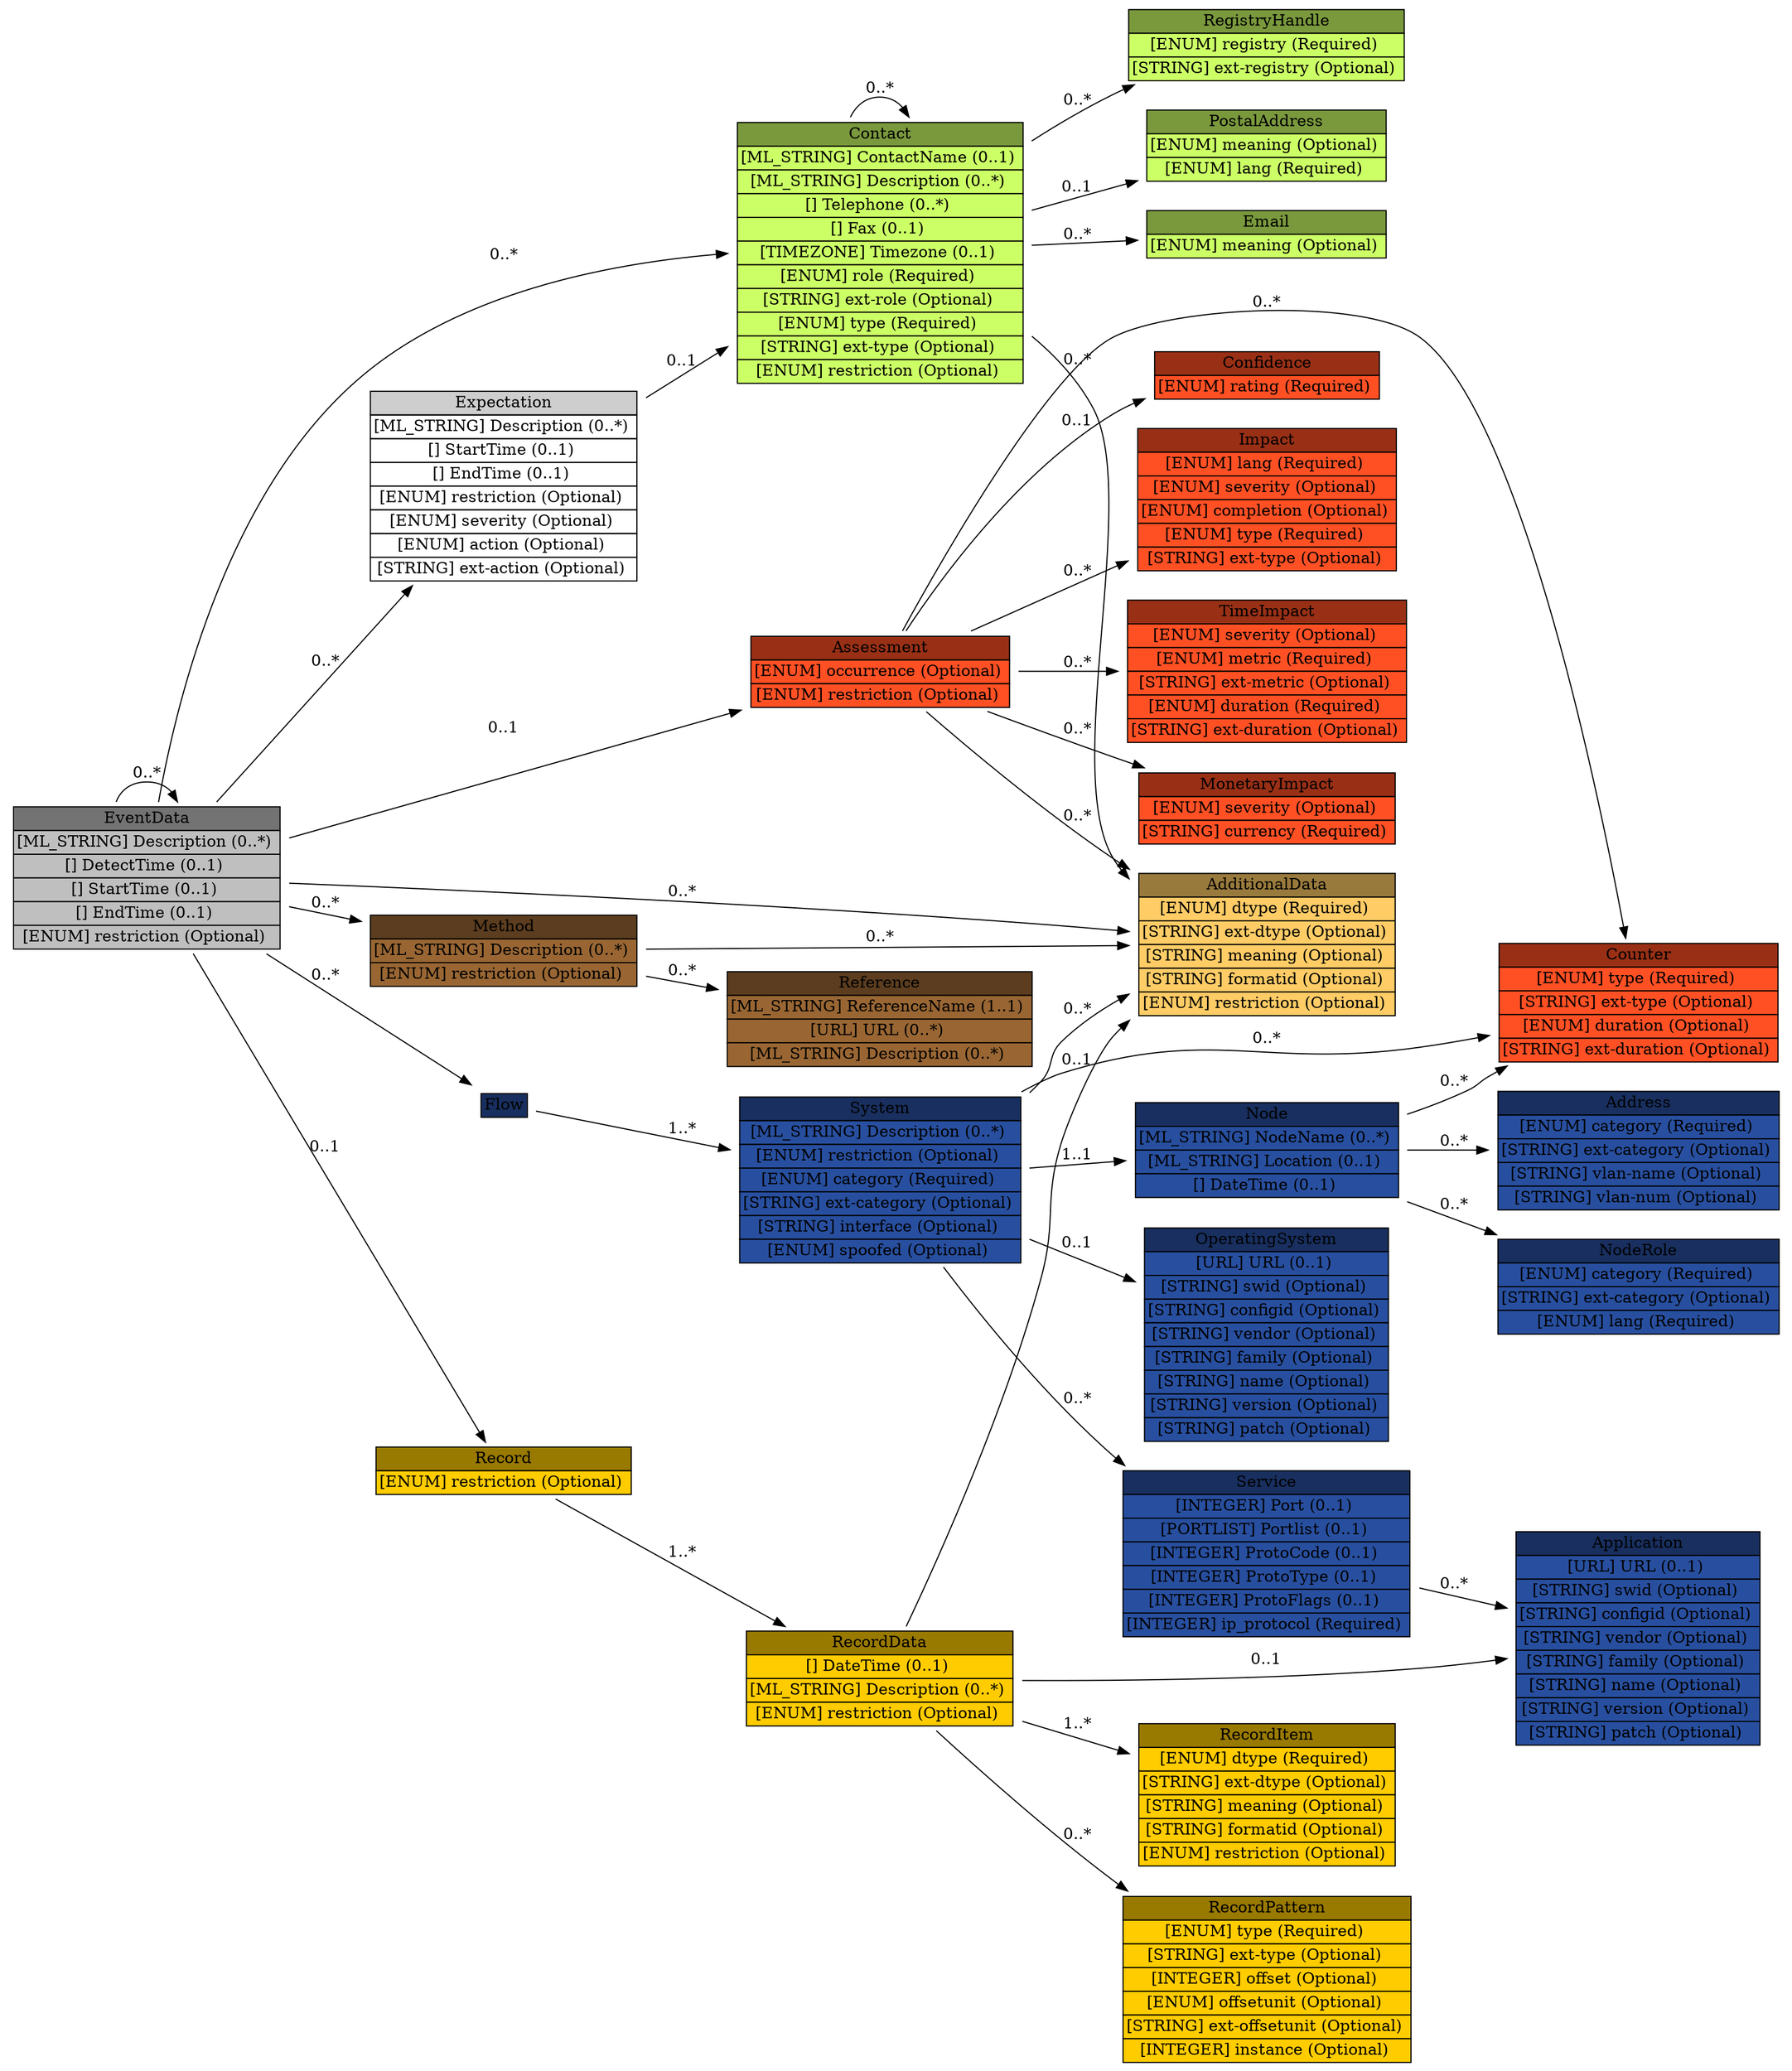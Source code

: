 digraph EventData {
	graph [rankdir=LR];
	node [label="\N"];
	graph [bb="0,0,1542,1762"];
	EventData [label=<<table BORDER="0" CELLBORDER="1" CELLSPACING="0"> <tr > <td BGCOLOR="#737373" HREF="#" TITLE="The EventData class describes a particular event of the incident for a given set of hosts or networks. This description includes the systems from which the activity originated and those targeted, an assessment of the techniques used by the intruder, the impact of the activity on the organization, and any forensic evidence discovered. ">EventData</td> </tr>" %<tr><td BGCOLOR="#bfbfbf" HREF="#" TITLE="A free-form textual description of the event.">[ML_STRING] Description (0..*) </td></tr>%<tr><td BGCOLOR="#bfbfbf" HREF="#" TITLE="The time the event was detected.">[] DetectTime (0..1) </td></tr>%<tr><td BGCOLOR="#bfbfbf" HREF="#" TITLE="The time the event started.">[] StartTime (0..1) </td></tr>%<tr><td BGCOLOR="#bfbfbf" HREF="#" TITLE="The time the event ended.">[] EndTime (0..1) </td></tr>%<tr><td BGCOLOR="#bfbfbf" HREF="#" TITLE="This attribute is defined in Section 3.2.">[ENUM] restriction (Optional) </td></tr>%</table>>, shape=plaintext, pos="122,1014", width="3.3611", height="1.7917"];
	Contact [label=<<table BORDER="0" CELLBORDER="1" CELLSPACING="0"> <tr > <td BGCOLOR="#7a993d" HREF="#" TITLE="The Contact class describes contact information for organizations and personnel involved in the incident. This class allows for the naming of the involved party, specifying contact information for them, and identifying their role in the incident. ">Contact</td> </tr>" %<tr><td BGCOLOR="#CCFF66" HREF="#" TITLE="The name of the contact.  The contact may either be an organization or a person.  The type attribute disambiguates the semantics.">[ML_STRING] ContactName (0..1) </td></tr>%<tr><td BGCOLOR="#CCFF66" HREF="#" TITLE="A free-form description of this contact.  In the case of a person, this is often the organizational title of the individual.">[ML_STRING] Description (0..*) </td></tr>%<tr><td BGCOLOR="#CCFF66" HREF="#" TITLE="The telephone number of the contact.">[] Telephone (0..*) </td></tr>%<tr><td BGCOLOR="#CCFF66" HREF="#" TITLE="The facsimile telephone number of the contact.">[] Fax (0..1) </td></tr>%<tr><td BGCOLOR="#CCFF66" HREF="#" TITLE="The timezone in which the contact resides formatted according to Section 2.9.">[TIMEZONE] Timezone (0..1) </td></tr>%<tr><td BGCOLOR="#CCFF66" HREF="#" TITLE="Indicates the role the contact fulfills.  This attribute is defined as an enumerated list:">[ENUM] role (Required) </td></tr>%<tr><td BGCOLOR="#CCFF66" HREF="#" TITLE="A means by which to extend the role attribute. See Section 5.1.">[STRING] ext-role (Optional) </td></tr>%<tr><td BGCOLOR="#CCFF66" HREF="#" TITLE="Indicates the type of contact being described. This attribute is defined as an enumerated list:">[ENUM] type (Required) </td></tr>%<tr><td BGCOLOR="#CCFF66" HREF="#" TITLE="A means by which to extend the type attribute. See Section 5.1.">[STRING] ext-type (Optional) </td></tr>%<tr><td BGCOLOR="#CCFF66" HREF="#" TITLE="This attribute is defined in Section 3.2.">[ENUM] restriction (Optional) </td></tr>%</table>>, shape=plaintext, pos="754,1553", width="3.6111", height="3.1806"];
	RegistryHandle [label=<<table BORDER="0" CELLBORDER="1" CELLSPACING="0"> <tr > <td BGCOLOR="#7a993d" HREF="#" TITLE="The RegistryHandle class represents a handle into an Internet registry or community-specific database. The handle is specified in the element content and the type attribute specifies the database. ">RegistryHandle</td> </tr>" %<tr><td BGCOLOR="#CCFF66" HREF="#" TITLE="The database to which the handle belongs.  The default value is &#39;local&#39;.  The possible values are:">[ENUM] registry (Required) </td></tr>%<tr><td BGCOLOR="#CCFF66" HREF="#" TITLE="A means by which to extend the registry attribute.  See Section 5.1.">[STRING] ext-registry (Optional) </td></tr>%</table>>, shape=plaintext, pos="1089,1728", width="3.5", height="0.95833"];
	PostalAddress [label=<<table BORDER="0" CELLBORDER="1" CELLSPACING="0"> <tr > <td BGCOLOR="#7a993d" HREF="#" TITLE="The PostalAddress class specifies a postal address formatted according to the POSTAL data type (Section 2.11). ">PostalAddress</td> </tr>" %<tr><td BGCOLOR="#CCFF66" HREF="#" TITLE="A free-form description of the element content.">[ENUM] meaning (Optional) </td></tr>%<tr><td BGCOLOR="#CCFF66" HREF="#" TITLE="A valid language code per RFC 4646 [7] constrained by the definition of &quot;xs:language&quot;.  The interpretation of this code is described in Section 6.">[ENUM] lang (Required) </td></tr>%</table>>, shape=plaintext, pos="1089,1642", width="3.0278", height="0.95833"];
	Email [label=<<table BORDER="0" CELLBORDER="1" CELLSPACING="0"> <tr > <td BGCOLOR="#7a993d" HREF="#" TITLE="The Email class specifies an email address formatted according to EMAIL data type (Section 2.14). ">Email</td> </tr>" %<tr><td BGCOLOR="#CCFF66" HREF="#" TITLE="A free-form description of the element content (e.g., hours of coverage for a given number).">[ENUM] meaning (Optional) </td></tr>%</table>>, shape=plaintext, pos="1089,1566", width="3.0278", height="0.68056"];
	AdditionalData [label=<<table BORDER="0" CELLBORDER="1" CELLSPACING="0"> <tr > <td BGCOLOR="#997a3d" HREF="#" TITLE="The AdditionalData class serves as an extension mechanism for information not otherwise represented in the data model. For relatively simple information, atomic data types (e.g., integers, strings) are provided with a mechanism to annotate their meaning. The class can also be used to extend the data model (and the associated Schema) to support proprietary extensions by encapsulating entire XML documents conforming to another Schema (e.g., IDMEF). A detailed discussion for extending the data model and the schema can be found in Section 5. ">AdditionalData</td> </tr>" %<tr><td BGCOLOR="#FFCC66" HREF="#" TITLE="The data type of the element content.  The permitted values for this attribute are shown below.  The default value is &quot;string&quot;.">[ENUM] dtype (Required) </td></tr>%<tr><td BGCOLOR="#FFCC66" HREF="#" TITLE="A means by which to extend the dtype attribute.  See Section 5.1.">[STRING] ext-dtype (Optional) </td></tr>%<tr><td BGCOLOR="#FFCC66" HREF="#" TITLE="A free-form description of the element content.">[STRING] meaning (Optional) </td></tr>%<tr><td BGCOLOR="#FFCC66" HREF="#" TITLE="An identifier referencing the format and semantics of the element content.">[STRING] formatid (Optional) </td></tr>%<tr><td BGCOLOR="#FFCC66" HREF="#" TITLE="This attribute has been defined in Section 3.2.">[ENUM] restriction (Optional) </td></tr>%</table>>, shape=plaintext, pos="1089,960", width="3.2778", height="1.7917"];
	Assessment [label=<<table BORDER="0" CELLBORDER="1" CELLSPACING="0"> <tr > <td BGCOLOR="#993016" HREF="#" TITLE="The Assessment class describes the technical and non-technical repercussions of the incident on the CSIRT&#39;s constituency. ">Assessment</td> </tr>" %<tr><td BGCOLOR="#FF5024" HREF="#" TITLE="Specifies whether the assessment is describing actual or potential outcomes.  The default is &quot;actual&quot; and is assumed if not specified.">[ENUM] occurrence (Optional) </td></tr>%<tr><td BGCOLOR="#FF5024" HREF="#" TITLE="This attribute is defined in Section 3.2.">[ENUM] restriction (Optional) </td></tr>%</table>>, shape=plaintext, pos="754,1192", width="3.25", height="0.95833"];
	Impact [label=<<table BORDER="0" CELLBORDER="1" CELLSPACING="0"> <tr > <td BGCOLOR="#993016" HREF="#" TITLE="The Impact class allows for categorizing and describing the technical impact of the incident on the network of an organization. ">Impact</td> </tr>" %<tr><td BGCOLOR="#FF5024" HREF="#" TITLE="A valid language code per RFC 4646 [7] constrained by the definition of &quot;xs:language&quot;.  The interpretation of this code is described in Section 6.">[ENUM] lang (Required) </td></tr>%<tr><td BGCOLOR="#FF5024" HREF="#" TITLE="An estimate of the relative severity of the activity.  The permitted values are shown below.  There is no default value.">[ENUM] severity (Optional) </td></tr>%<tr><td BGCOLOR="#FF5024" HREF="#" TITLE="An indication whether the described activity was successful.  The permitted values are shown below.  There is no default value.">[ENUM] completion (Optional) </td></tr>%<tr><td BGCOLOR="#FF5024" HREF="#" TITLE="Classifies the malicious activity into incident categories.  The permitted values are shown below.  The default value is &quot;other&quot;.">[ENUM] type (Required) </td></tr>%<tr><td BGCOLOR="#FF5024" HREF="#" TITLE="A means by which to extend the type attribute. See Section 5.1.">[STRING] ext-type (Optional) </td></tr>%</table>>, shape=plaintext, pos="1089,1338", width="3.25", height="1.7917"];
	TimeImpact [label=<<table BORDER="0" CELLBORDER="1" CELLSPACING="0"> <tr > <td BGCOLOR="#993016" HREF="#" TITLE="The TimeImpact class describes the impact of the incident on an organization as a function of time. It provides a way to convey down time and recovery time. ">TimeImpact</td> </tr>" %<tr><td BGCOLOR="#FF5024" HREF="#" TITLE="An estimate of the relative severity of the activity.  The permitted values are shown below.  There is no default value.">[ENUM] severity (Optional) </td></tr>%<tr><td BGCOLOR="#FF5024" HREF="#" TITLE="Defines the metric in which the time is expressed.  The permitted values are shown below.  There is no default value.">[ENUM] metric (Required) </td></tr>%<tr><td BGCOLOR="#FF5024" HREF="#" TITLE="A means by which to extend the metric attribute.  See Section 5.1.">[STRING] ext-metric (Optional) </td></tr>%<tr><td BGCOLOR="#FF5024" HREF="#" TITLE="Defines a unit of time, that when combined with the metric attribute, fully describes a metric of impact that will be conveyed in the element content.  The permitted values are shown below.  The default value is &quot;hour&quot;.">[ENUM] duration (Required) </td></tr>%<tr><td BGCOLOR="#FF5024" HREF="#" TITLE="A means by which to extend the duration attribute.  See Section 5.1.">[STRING] ext-duration (Optional) </td></tr>%</table>>, shape=plaintext, pos="1089,1192", width="3.5556", height="1.7917"];
	MonetaryImpact [label=<<table BORDER="0" CELLBORDER="1" CELLSPACING="0"> <tr > <td BGCOLOR="#993016" HREF="#" TITLE="The MonetaryImpact class describes the financial impact of the activity on an organization. For example, this impact may consider losses due to the cost of the investigation or recovery, diminished ">MonetaryImpact</td> </tr>" %<tr><td BGCOLOR="#FF5024" HREF="#" TITLE="An estimate of the relative severity of the activity.  The permitted values are shown below.  There is no default value.">[ENUM] severity (Optional) </td></tr>%<tr><td BGCOLOR="#FF5024" HREF="#" TITLE="Defines the currency in which the monetary impact is expressed.  The permitted values are defined in ISO 4217:2001, Codes for the representation of currencies and funds [14].  There is no default value.">[STRING] currency (Required) </td></tr>%</table>>, shape=plaintext, pos="1089,1076", width="3.2222", height="0.95833"];
	Counter [label=<<table BORDER="0" CELLBORDER="1" CELLSPACING="0"> <tr > <td BGCOLOR="#993016" HREF="#" TITLE="The Counter class summarize multiple occurrences of some event, or conveys counts or rates on various features (e.g., packets, sessions, events). ">Counter</td> </tr>" %<tr><td BGCOLOR="#FF5024" HREF="#" TITLE="Specifies the units of the element content.">[ENUM] type (Required) </td></tr>%<tr><td BGCOLOR="#FF5024" HREF="#" TITLE="A means by which to extend the type attribute. See Section 5.1.">[STRING] ext-type (Optional) </td></tr>%<tr><td BGCOLOR="#FF5024" HREF="#" TITLE="If present, the Counter class represents a rate rather than a count over the entire event.  In that case, this attribute specifies the denominator of the rate (where the type attribute specified the nominator).  The possible values of this attribute are defined in Section 3.10.2">[ENUM] duration (Optional) </td></tr>%<tr><td BGCOLOR="#FF5024" HREF="#" TITLE="A means by which to extend the duration attribute.  See Section 5.1.">[STRING] ext-duration (Optional) </td></tr>%</table>>, shape=plaintext, pos="1413,907", width="3.5556", height="1.5139"];
	Confidence [label=<<table BORDER="0" CELLBORDER="1" CELLSPACING="0"> <tr > <td BGCOLOR="#993016" HREF="#" TITLE="The Confidence class represents a best estimate of the validity and accuracy of the described impact (see Section 3.10) of the incident activity. This estimate can be expressed as a category or a numeric calculation. ">Confidence</td> </tr>" %<tr><td BGCOLOR="#FF5024" HREF="#" TITLE="A rating of the analytical validity of the specified Assessment.  The permitted values are shown below. There is no default value.">[ENUM] rating (Required) </td></tr>%</table>>, shape=plaintext, pos="1089,1444", width="2.8056", height="0.68056"];
	Method [label=<<table BORDER="0" CELLBORDER="1" CELLSPACING="0"> <tr > <td BGCOLOR="#5c3d1f" HREF="#" TITLE="The Method class describes the methodology used by the intruder to perpetrate the events of the incident. This class consists of a list of references describing the attack method and a free form description of the technique. ">Method</td> </tr>" %<tr><td BGCOLOR="#996633" HREF="#" TITLE="A free-form text description of the methodology used by the intruder.">[ML_STRING] Description (0..*) </td></tr>%<tr><td BGCOLOR="#996633" HREF="#" TITLE="This attribute is defined in Section 3.2.">[ENUM] restriction (Optional) </td></tr>%</table>>, shape=plaintext, pos="430,952", width="3.3611", height="0.95833"];
	Reference [label=<<table BORDER="0" CELLBORDER="1" CELLSPACING="0"> <tr > <td BGCOLOR="#5c3d1f" HREF="#" TITLE="The Reference class is a reference to a vulnerability, IDS alert, malware sample, advisory, or attack technique. A reference consists of a name, a URL to this reference, and an optional description. ">Reference</td> </tr>" %<tr><td BGCOLOR="#996633" HREF="#" TITLE="Name of the reference.">[ML_STRING] ReferenceName (1..1) </td></tr>%<tr><td BGCOLOR="#996633" HREF="#" TITLE="A URL associated with the reference.">[URL] URL (0..*) </td></tr>%<tr><td BGCOLOR="#996633" HREF="#" TITLE="A free-form text description of this reference.">[ML_STRING] Description (0..*) </td></tr>%</table>>, shape=plaintext, pos="754,889", width="3.8056", height="1.2361"];
	Flow [label=<<table BORDER="0" CELLBORDER="1" CELLSPACING="0"> <tr > <td BGCOLOR="#182f5f" HREF="#" TITLE="The Flow class groups related the source and target hosts. ">Flow</td> </tr>" %</table>>, shape=plaintext, pos="430,818", width="0.77778", height="0.5"];
	System [label=<<table BORDER="0" CELLBORDER="1" CELLSPACING="0"> <tr > <td BGCOLOR="#182f5f" HREF="#" TITLE="The System class describes a system or network involved in an event. The systems or networks represented by this class are categorized according to the role they played in the incident through the category attribute. The value of this category attribute dictates the semantics of the aggregated classes in the System class. If the category attribute has a value of &quot;source&quot;, then the aggregated classes denote the machine and service from which the activity is originating. With a category attribute value of &quot;target&quot; or &quot;intermediary&quot;, then the machine or service is the one targeted in the activity. A value of &quot;sensor&quot; dictates that this System was part of an instrumentation to monitor the network. ">System</td> </tr>" %<tr><td BGCOLOR="#284f9f" HREF="#" TITLE="A free-form text description of the System.">[ML_STRING] Description (0..*) </td></tr>%<tr><td BGCOLOR="#284f9f" HREF="#" TITLE="This attribute is defined in Section 3.2.">[ENUM] restriction (Optional) </td></tr>%<tr><td BGCOLOR="#284f9f" HREF="#" TITLE="Classifies the role the host or network played in the incident.  The possible values are:">[ENUM] category (Required) </td></tr>%<tr><td BGCOLOR="#284f9f" HREF="#" TITLE="A means by which to extend the category attribute.  See Section 5.1.">[STRING] ext-category (Optional) </td></tr>%<tr><td BGCOLOR="#284f9f" HREF="#" TITLE="Specifies the interface on which the event(s) on this System originated.  If the Node class specifies a network rather than a host, this attribute has no meaning.">[STRING] interface (Optional) </td></tr>%<tr><td BGCOLOR="#284f9f" HREF="#" TITLE="An indication of confidence in whether this System was the true target or attacking host.  The permitted values for this attribute are shown below.  The default value is &quot;unknown&quot;.">[ENUM] spoofed (Optional) </td></tr>%</table>>, shape=plaintext, pos="754,753", width="3.5833", height="2.0694"];
	"Node" [label=<<table BORDER="0" CELLBORDER="1" CELLSPACING="0"> <tr > <td BGCOLOR="#182f5f" HREF="#" TITLE="The Node class names a system (e.g., PC, router) or network. ">Node</td> </tr>" %<tr><td BGCOLOR="#284f9f" HREF="#" TITLE="The name of the Node (e.g., fully qualified domain name).  This information MUST be provided if no Address information is given.">[ML_STRING] NodeName (0..*) </td></tr>%<tr><td BGCOLOR="#284f9f" HREF="#" TITLE="A free-from description of the physical location of the equipment.">[ML_STRING] Location (0..1) </td></tr>%<tr><td BGCOLOR="#284f9f" HREF="#" TITLE="A timestamp of when the resolution between the name and address was performed.  This information SHOULD be provided if both an Address and NodeName are specified.">[] DateTime (0..1) </td></tr>%</table>>, shape=plaintext, pos="1089,781", width="3.3333", height="1.2361"];
	Address [label=<<table BORDER="0" CELLBORDER="1" CELLSPACING="0"> <tr > <td BGCOLOR="#182f5f" HREF="#" TITLE="The Address class represents a hardware (layer-2), network (layer-3), or application (layer-7) address. ">Address</td> </tr>" %<tr><td BGCOLOR="#284f9f" HREF="#" TITLE="The type of address represented.  The permitted values for this attribute are shown below.  The default value is &quot;ipv4-addr&quot;.">[ENUM] category (Required) </td></tr>%<tr><td BGCOLOR="#284f9f" HREF="#" TITLE="A means by which to extend the category attribute.  See Section 5.1.">[STRING] ext-category (Optional) </td></tr>%<tr><td BGCOLOR="#284f9f" HREF="#" TITLE="The name of the Virtual LAN to which the address belongs.">[STRING] vlan-name (Optional) </td></tr>%<tr><td BGCOLOR="#284f9f" HREF="#" TITLE="The number of the Virtual LAN to which the address belongs.">[STRING] vlan-num (Optional) </td></tr>%</table>>, shape=plaintext, pos="1413,781", width="3.5833", height="1.5139"];
	NodeRole [label=<<table BORDER="0" CELLBORDER="1" CELLSPACING="0"> <tr > <td BGCOLOR="#182f5f" HREF="#" TITLE="The NodeRole class describes the intended function performed by a particular host. ">NodeRole</td> </tr>" %<tr><td BGCOLOR="#284f9f" HREF="#" TITLE="Functionality provided by a node.">[ENUM] category (Required) </td></tr>%<tr><td BGCOLOR="#284f9f" HREF="#" TITLE="A means by which to extend the category attribute.  See Section 5.1.">[STRING] ext-category (Optional) </td></tr>%<tr><td BGCOLOR="#284f9f" HREF="#" TITLE="A valid language code per RFC 4646 [7] constrained by the definition of &quot;xs:language&quot;.  The interpretation of this code is described in Section 6.">[ENUM] lang (Required) </td></tr>%</table>>, shape=plaintext, pos="1413,665", width="3.5833", height="1.2361"];
	Service [label=<<table BORDER="0" CELLBORDER="1" CELLSPACING="0"> <tr > <td BGCOLOR="#182f5f" HREF="#" TITLE="The Service class describes a network service of a host or network. The service is identified by specific port or list of ports, along with the application listening on that port. ">Service</td> </tr>" %<tr><td BGCOLOR="#284f9f" HREF="#" TITLE="A port number.">[INTEGER] Port (0..1) </td></tr>%<tr><td BGCOLOR="#284f9f" HREF="#" TITLE="A list of port numbers formatted according to Section 2.10.">[PORTLIST] Portlist (0..1) </td></tr>%<tr><td BGCOLOR="#284f9f" HREF="#" TITLE="A layer-4 protocol-specific code field (e.g., ICMP code field).">[INTEGER] ProtoCode (0..1) </td></tr>%<tr><td BGCOLOR="#284f9f" HREF="#" TITLE="A layer-4 protocol specific type field (e.g., ICMP type field).">[INTEGER] ProtoType (0..1) </td></tr>%<tr><td BGCOLOR="#284f9f" HREF="#" TITLE="A layer-4 protocol specific flag field (e.g., TCP flag field).">[INTEGER] ProtoFlags (0..1) </td></tr>%<tr><td BGCOLOR="#284f9f" HREF="#" TITLE="The IANA protocol number.">[INTEGER] ip_protocol (Required) </td></tr>%</table>>, shape=plaintext, pos="1089,439", width="3.5556", height="2.0694"];
	Application [label=<<table BORDER="0" CELLBORDER="1" CELLSPACING="0"> <tr > <td BGCOLOR="#182f5f" HREF="#" TITLE="The Application class describes an application running on a System providing a Service. ">Application</td> </tr>" %<tr><td BGCOLOR="#284f9f" HREF="#" TITLE="A URL describing the application.">[URL] URL (0..1) </td></tr>%<tr><td BGCOLOR="#284f9f" HREF="#" TITLE="An identifier that can be used to reference this software.">[STRING] swid (Optional) </td></tr>%<tr><td BGCOLOR="#284f9f" HREF="#" TITLE="An identifier that can be used to reference a particular configuration of this software.">[STRING] configid (Optional) </td></tr>%<tr><td BGCOLOR="#284f9f" HREF="#" TITLE="Vendor name of the software.">[STRING] vendor (Optional) </td></tr>%<tr><td BGCOLOR="#284f9f" HREF="#" TITLE="Family of the software.">[STRING] family (Optional) </td></tr>%<tr><td BGCOLOR="#284f9f" HREF="#" TITLE="Name of the software.">[STRING] name (Optional) </td></tr>%<tr><td BGCOLOR="#284f9f" HREF="#" TITLE="Version of the software.">[STRING] version (Optional) </td></tr>%<tr><td BGCOLOR="#284f9f" HREF="#" TITLE="Patch or service pack level of the software.">[STRING] patch (Optional) </td></tr>%</table>>, shape=plaintext, pos="1413,366", width="3.0833", height="2.625"];
	OperatingSystem [label=<<table BORDER="0" CELLBORDER="1" CELLSPACING="0"> <tr > <td BGCOLOR="#182f5f" HREF="#" TITLE="The OperatingSystem class describes the operating system running on a System. The definition is identical to the Application class (Section 3.17.1). ">OperatingSystem</td> </tr>" %<tr><td BGCOLOR="#284f9f" HREF="#" TITLE="A URL describing the application.">[URL] URL (0..1) </td></tr>%<tr><td BGCOLOR="#284f9f" HREF="#" TITLE="An identifier that can be used to reference this software.">[STRING] swid (Optional) </td></tr>%<tr><td BGCOLOR="#284f9f" HREF="#" TITLE="An identifier that can be used to reference a particular configuration of this software.">[STRING] configid (Optional) </td></tr>%<tr><td BGCOLOR="#284f9f" HREF="#" TITLE="Vendor name of the software.">[STRING] vendor (Optional) </td></tr>%<tr><td BGCOLOR="#284f9f" HREF="#" TITLE="Family of the software.">[STRING] family (Optional) </td></tr>%<tr><td BGCOLOR="#284f9f" HREF="#" TITLE="Name of the software.">[STRING] name (Optional) </td></tr>%<tr><td BGCOLOR="#284f9f" HREF="#" TITLE="Version of the software.">[STRING] version (Optional) </td></tr>%<tr><td BGCOLOR="#284f9f" HREF="#" TITLE="Patch or service pack level of the software.">[STRING] patch (Optional) </td></tr>%</table>>, shape=plaintext, pos="1089,625", width="3.0833", height="2.625"];
	Expectation [label=<<table BORDER="0" CELLBORDER="1" CELLSPACING="0"> <tr > <td BGCOLOR="#CECECE" HREF="#" TITLE="The Expectation class conveys to the recipient of the IODEF document the actions the sender is requesting. The scope of the requested action is limited to purview of the EventData class in which this class is aggregated. ">Expectation</td> </tr>" %<tr><td HREF="#" TITLE="A free-form description of the desired action(s).">[ML_STRING] Description (0..*) </td></tr>%<tr><td HREF="#" TITLE="The time at which the action should be performed.  A timestamp that is earlier than the ReportTime specified in the Incident class denotes that the expectation should be fulfilled as soon as possible.  The absence of this element leaves the execution of the expectation to the discretion of the recipient.">[] StartTime (0..1) </td></tr>%<tr><td HREF="#" TITLE="The time by which the action should be completed. If the action is not carried out by this time, it should no longer be performed.">[] EndTime (0..1) </td></tr>%<tr><td HREF="#" TITLE="This attribute is defined in Section 3.2.">[ENUM] restriction (Optional) </td></tr>%<tr><td HREF="#" TITLE="Indicates the desired priority of the action. This attribute is an enumerated list with no default value, and the semantics of these relative measures are context dependent.">[ENUM] severity (Optional) </td></tr>%<tr><td HREF="#" TITLE="Classifies the type of action requested.  This attribute is an enumerated list with no default value.">[ENUM] action (Optional) </td></tr>%<tr><td HREF="#" TITLE="A means by which to extend the action attribute.  See Section 5.1.">[STRING] ext-action (Optional) </td></tr>%</table>>, shape=plaintext, pos="430,1330", width="3.3611", height="2.3472"];
	Record [label=<<table BORDER="0" CELLBORDER="1" CELLSPACING="0"> <tr > <td BGCOLOR="#997a00" HREF="#" TITLE="The Record class is a container class for log and audit data that provides supportive information about the incident. The source of this data will often be the output of monitoring tools. These logs should substantiate the activity described in the document. ">Record</td> </tr>" %<tr><td BGCOLOR="#ffcc00" HREF="#" TITLE="This attribute has been defined in Section 3.2.">[ENUM] restriction (Optional) </td></tr>%</table>>, shape=plaintext, pos="430,527", width="3.1667", height="0.68056"];
	RecordData [label=<<table BORDER="0" CELLBORDER="1" CELLSPACING="0"> <tr > <td BGCOLOR="#997a00" HREF="#" TITLE="The RecordData class groups log or audit data from a given sensor (e.g., IDS, firewall log) and provides a way to annotate the output. ">RecordData</td> </tr>" %<tr><td BGCOLOR="#ffcc00" HREF="#" TITLE="Timestamp of the RecordItem data.">[] DateTime (0..1) </td></tr>%<tr><td BGCOLOR="#ffcc00" HREF="#" TITLE="Free-form textual description of the provided RecordItem data.  At minimum, this description should convey the significance of the provided RecordItem data.">[ML_STRING] Description (0..*) </td></tr>%<tr><td BGCOLOR="#ffcc00" HREF="#" TITLE="This attribute has been defined in Section 3.2.">[ENUM] restriction (Optional) </td></tr>%</table>>, shape=plaintext, pos="754,330", width="3.3611", height="1.2361"];
	RecordPattern [label=<<table BORDER="0" CELLBORDER="1" CELLSPACING="0"> <tr > <td BGCOLOR="#997a00" HREF="#" TITLE="The RecordPattern class describes where in the content of the RecordItem relevant information can be found. It provides a way to reference subsets of information, identified by a pattern, in a large log file, audit trail, or forensic data. ">RecordPattern</td> </tr>" %<tr><td BGCOLOR="#ffcc00" HREF="#" TITLE="Describes the type of pattern being specified in the element content.  The default is &quot;regex&quot;.">[ENUM] type (Required) </td></tr>%<tr><td BGCOLOR="#ffcc00" HREF="#" TITLE="A means by which to extend the type attribute. See Section 5.1.">[STRING] ext-type (Optional) </td></tr>%<tr><td BGCOLOR="#ffcc00" HREF="#" TITLE="Amount of units (determined by the offsetunit attribute) to seek into the RecordItem data before matching the pattern.">[INTEGER] offset (Optional) </td></tr>%<tr><td BGCOLOR="#ffcc00" HREF="#" TITLE="Describes the units of the offset attribute. The default is &quot;line&quot;.">[ENUM] offsetunit (Optional) </td></tr>%<tr><td BGCOLOR="#ffcc00" HREF="#" TITLE="A means by which to extend the offsetunit attribute.  See Section 5.1.">[STRING] ext-offsetunit (Optional) </td></tr>%<tr><td BGCOLOR="#ffcc00" HREF="#" TITLE="Number of types to apply the specified pattern.">[INTEGER] instance (Optional) </td></tr>%</table>>, shape=plaintext, pos="1089,74", width="3.6667", height="2.0694"];
	RecordItem [label=<<table BORDER="0" CELLBORDER="1" CELLSPACING="0"> <tr > <td BGCOLOR="#997a00" HREF="#" TITLE="The RecordItem class provides a way to incorporate relevant logs, audit trails, or forensic data to support the conclusions made during the course of analyzing the incident. The class supports both the direct encapsulation of the data, as well as, provides primitives to reference data stored elsewhere. ">RecordItem</td> </tr>" %<tr><td BGCOLOR="#ffcc00" HREF="#" TITLE="The data type of the element content.  The permitted values for this attribute are shown below.  The default value is &quot;string&quot;.">[ENUM] dtype (Required) </td></tr>%<tr><td BGCOLOR="#ffcc00" HREF="#" TITLE="A means by which to extend the dtype attribute.  See Section 5.1.">[STRING] ext-dtype (Optional) </td></tr>%<tr><td BGCOLOR="#ffcc00" HREF="#" TITLE="A free-form description of the element content.">[STRING] meaning (Optional) </td></tr>%<tr><td BGCOLOR="#ffcc00" HREF="#" TITLE="An identifier referencing the format and semantics of the element content.">[STRING] formatid (Optional) </td></tr>%<tr><td BGCOLOR="#ffcc00" HREF="#" TITLE="This attribute has been defined in Section 3.2.">[ENUM] restriction (Optional) </td></tr>%</table>>, shape=plaintext, pos="1089,230", width="3.2778", height="1.7917"];
	Contact -> RegistryHandle [label="0..*", pos="e,976.41,1694 884.72,1645.5 907.86,1659.8 932.19,1673.6 956,1685 959.59,1686.7 963.27,1688.4 967.01,1690", lp="924,1681.5"];
	Contact -> PostalAddress [label="0..1", pos="e,979.79,1613 884.96,1587.8 913.03,1595.2 942.54,1603.1 970.12,1610.4", lp="924,1608.5"];
	Contact -> Email [label="0..*", pos="e,979.79,1561.8 884.96,1558.1 912.91,1559.2 942.28,1560.3 969.76,1561.4", lp="924,1567.5"];
	Contact -> Contact [label="0..*", pos="e,779.77,1667.1 728.23,1667.1 733.46,1678 742.05,1685 754,1685 762.4,1685 769.15,1681.6 774.23,1675.7", lp="754,1693.5"];
	Contact -> AdditionalData [label="0..*", pos="e,970.27,1015.1 884.87,1481 906.03,1463.5 925.17,1442.8 938,1419 978.71,1343.4 910.55,1105.9 956,1033 958.27,1029.4 960.8,1025.9\
 963.53,1022.6", lp="924,1461.5"];
	EventData -> Contact [label="0..*", pos="e,623.26,1543.8 133.8,1078.3 153.71,1168.5 202.61,1331.7 308,1423 392.86,1496.5 517.3,1528.5 613.19,1542.4", lp="430,1539.5"];
	Assessment -> Impact [label="0..*", pos="e,971.93,1287 832.12,1226 870.93,1243 918.79,1263.8 962.64,1282.9", lp="924,1278.5"];
	Assessment -> TimeImpact [label="0..*", pos="e,960.48,1192 871.17,1192 896.76,1192 924.09,1192 950.43,1192", lp="924,1200.5"];
	Assessment -> MonetaryImpact [label="0..*", pos="e,982.54,1110.1 846.03,1158 880.44,1145.5 919.93,1131.3 956,1119 961.52,1117.1 967.17,1115.2 972.88,1113.3", lp="924,1143.5"];
	Assessment -> Counter [label="0..*", pos="e,1403.1,961.26 772.52,1226 811.36,1295.9 902.15,1451 956,1477 1009.2,1502.7 1174,1511.5 1222,1477 1306.1,1416.5 1374.6,1107 1401.2\
,971.13", lp="1089,1507.5"];
	Assessment -> Confidence [label="0..1", pos="e,987.74,1425.6 775.93,1226.3 808.94,1275.1 876.1,1363.7 956,1411 962.99,1415.1 970.47,1418.8 978.2,1421.9", lp="924,1406.5"];
	Assessment -> AdditionalData [label="0..*", pos="e,970.2,1023.9 793.16,1158 832.83,1124.3 896.63,1072.3 956,1033 957.87,1031.8 959.77,1030.5 961.69,1029.3", lp="924,1070.5"];
	EventData -> Assessment [label="0..1", pos="e,636.79,1159 243.86,1048.3 353.99,1079.3 515.5,1124.8 627.16,1156.3", lp="430,1143.5"];
	Method -> Reference [label="0..*", pos="e,616.24,915.79 551.57,928.36 569.45,924.88 588.04,921.27 606.38,917.7", lp="584,933.5"];
	Method -> AdditionalData [label="0..*", pos="e,970.29,958.56 551.64,953.48 667.64,954.88 841.73,957 960.09,958.44", lp="754,966.5"];
	EventData -> Method [label="0..*", pos="e,308.32,973.93 243.73,986.77 249.91,985.48 256.02,984.21 262,983 273.81,980.6 286.11,978.19 298.43,975.82", lp="276,991.5"];
	"Node" -> Address [label="0..*", pos="e,1283.8,781 1209.2,781 1230.2,781 1252.2,781 1273.6,781", lp="1253,789.5"];
	"Node" -> NodeRole [label="0..*", pos="e,1290,709.03 1209.2,737.97 1232.4,729.67 1256.8,720.93 1280.3,712.49", lp="1253,735.5"];
	"Node" -> Counter [label="0..*", pos="e,1299,852.97 1209.4,807.48 1228.8,813.68 1248.3,821.13 1266,830 1275.1,834.55 1275.4,838.64 1284,844 1286,845.23 1288,846.46 1290\
,847.68", lp="1253,838.5"];
	System -> "Node" [label="1..1", pos="e,968.82,770.95 883.04,763.79 907.83,765.86 933.8,768.03 958.63,770.1", lp="924,776.5"];
	Service -> Application [label="0..*", pos="e,1301.4,391.15 1217.5,410.04 1241.9,404.55 1267.3,398.82 1291.5,393.38", lp="1253,413.5"];
	System -> Service [label="0..*", pos="e,966.9,513.11 809.59,678.74 847.66,630.76 901.03,568.79 956,522 956.99,521.16 957.99,520.32 959,519.48", lp="924,570.5"];
	System -> OperatingSystem [label="0..1", pos="e,977.49,667.61 883.04,703.69 910.9,693.05 940.27,681.83 967.82,671.3", lp="924,701.5"];
	System -> Counter [label="0..*", pos="e,1284.4,879.94 877.41,827.17 882.34,830.15 887.22,833.1 892,836 900.02,840.86 901.07,844.13 910,847 1042.4,889.56 1084.2,851.64\
 1222,870 1238.9,872.26 1256.6,875.06 1274.1,878.12", lp="1089,878.5"];
	System -> AdditionalData [label="0..*", pos="e,970.12,917.95 883.19,826.88 886.26,829.84 889.2,832.88 892,836 904.74,850.21 896.57,861.43 910,875 924.72,889.89 942.56,902.5 \
961.21,913.08", lp="924,904.5"];
	Flow -> System [label="1..*", pos="e,624.79,778.92 458.75,812.23 494.04,805.15 556.38,792.65 614.71,780.94", lp="584,798.5"];
	EventData -> Flow [label="0..*", pos="e,401.42,836.19 222.85,949.82 281.16,912.72 351.06,868.24 392.93,841.59", lp="276,930.5"];
	Expectation -> Contact [label="0..1", pos="e,623.35,1463.1 551.57,1413.7 572.25,1427.9 593.88,1442.8 614.98,1457.3", lp="584,1449.5"];
	EventData -> Expectation [label="0..*", pos="e,348.08,1246 184.7,1078.3 229.72,1124.5 291.03,1187.4 341.1,1238.8", lp="276,1190.5"];
	RecordData -> Application [label="0..1", pos="e,1301.4,347.91 875.9,328.31 970.46,327.97 1104.7,329.62 1222,339 1244.5,340.8 1268.3,343.52 1291.3,346.55", lp="1089,347.5"];
	RecordData -> RecordPattern [label="0..*", pos="e,968.47,148.07 801.3,285.93 841.2,249.63 900.53,197.7 956,157 957.4,155.98 958.8,154.95 960.22,153.93", lp="924,196.5"];
	RecordData -> RecordItem [label="1..*", pos="e,970.28,265.44 875.89,293.61 903.42,285.4 932.73,276.65 960.52,268.35", lp="924,291.5"];
	RecordData -> AdditionalData [label="0..1", pos="e,970.39,895.78 775.88,374.2 806.53,437.96 861.86,560.19 892,670 906.16,721.58 893.95,737.97 910,789 913.46,800 948.14,873.56 956\
,882 958.23,884.4 960.56,886.75 962.96,889.05", lp="924,857.5"];
	Record -> RecordData [label="1..*", pos="e,681.58,374.03 469.73,502.84 520.1,472.21 608.19,418.66 673,379.25", lp="584,449.5"];
	EventData -> Record [label="0..1", pos="e,414.67,551.24 162.58,949.83 229.04,844.76 358.72,639.71 409.19,559.9", lp="276,794.5"];
	EventData -> EventData [label="0..*", pos="e,148.72,1078.3 95.284,1078.3 99.108,1088.8 108.01,1096 122,1096 131.62,1096 138.83,1092.6 143.64,1087", lp="122,1104.5"];
	EventData -> AdditionalData [label="0..*", pos="e,970.32,972.4 243.81,1010.4 395.7,1005.5 663.26,995.4 892,979 914.09,977.42 937.55,975.42 960.28,973.33", lp="584,1006.5"];
}

